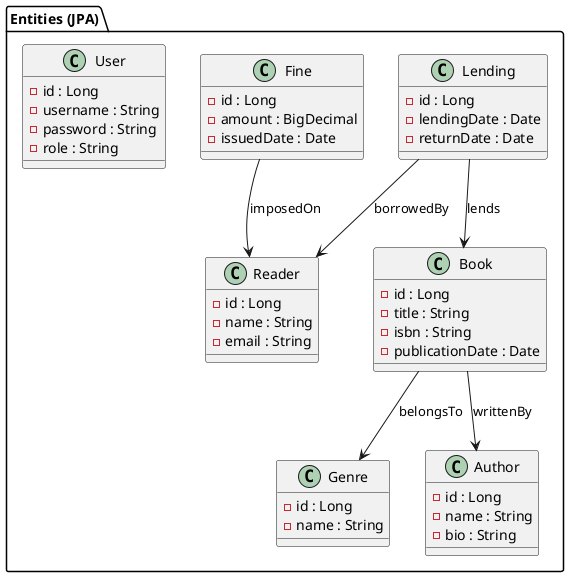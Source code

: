 @startuml MySQL_Class_Diagram

package "Entities (JPA)" {
    class Book {
        - id : Long
        - title : String
        - isbn : String
        - publicationDate : Date
    }

    class Genre {
        - id : Long
        - name : String
    }

    class Author {
        - id : Long
        - name : String
        - bio : String
    }

    class Reader {
        - id : Long
        - name : String
        - email : String
    }

    class Lending {
        - id : Long
        - lendingDate : Date
        - returnDate : Date
    }

    class Fine {
        - id : Long
        - amount : BigDecimal
        - issuedDate : Date
    }

    class User {
        - id : Long
        - username : String
        - password : String
        - role : String
    }

    Book --> Genre : belongsTo
    Book --> Author : writtenBy
    Lending --> Book : lends
    Lending --> Reader : borrowedBy
    Fine --> Reader : imposedOn
}

@enduml
